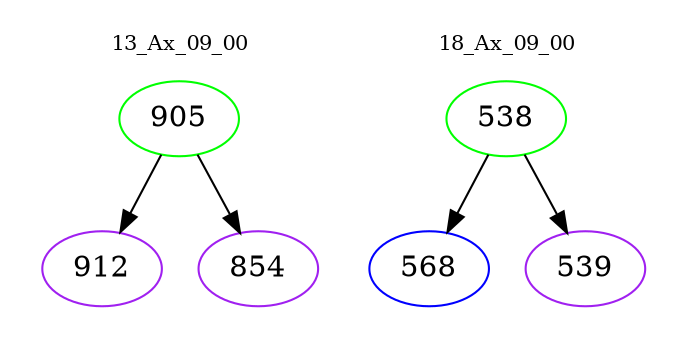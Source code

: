 digraph{
subgraph cluster_0 {
color = white
label = "13_Ax_09_00";
fontsize=10;
T0_905 [label="905", color="green"]
T0_905 -> T0_912 [color="black"]
T0_912 [label="912", color="purple"]
T0_905 -> T0_854 [color="black"]
T0_854 [label="854", color="purple"]
}
subgraph cluster_1 {
color = white
label = "18_Ax_09_00";
fontsize=10;
T1_538 [label="538", color="green"]
T1_538 -> T1_568 [color="black"]
T1_568 [label="568", color="blue"]
T1_538 -> T1_539 [color="black"]
T1_539 [label="539", color="purple"]
}
}
